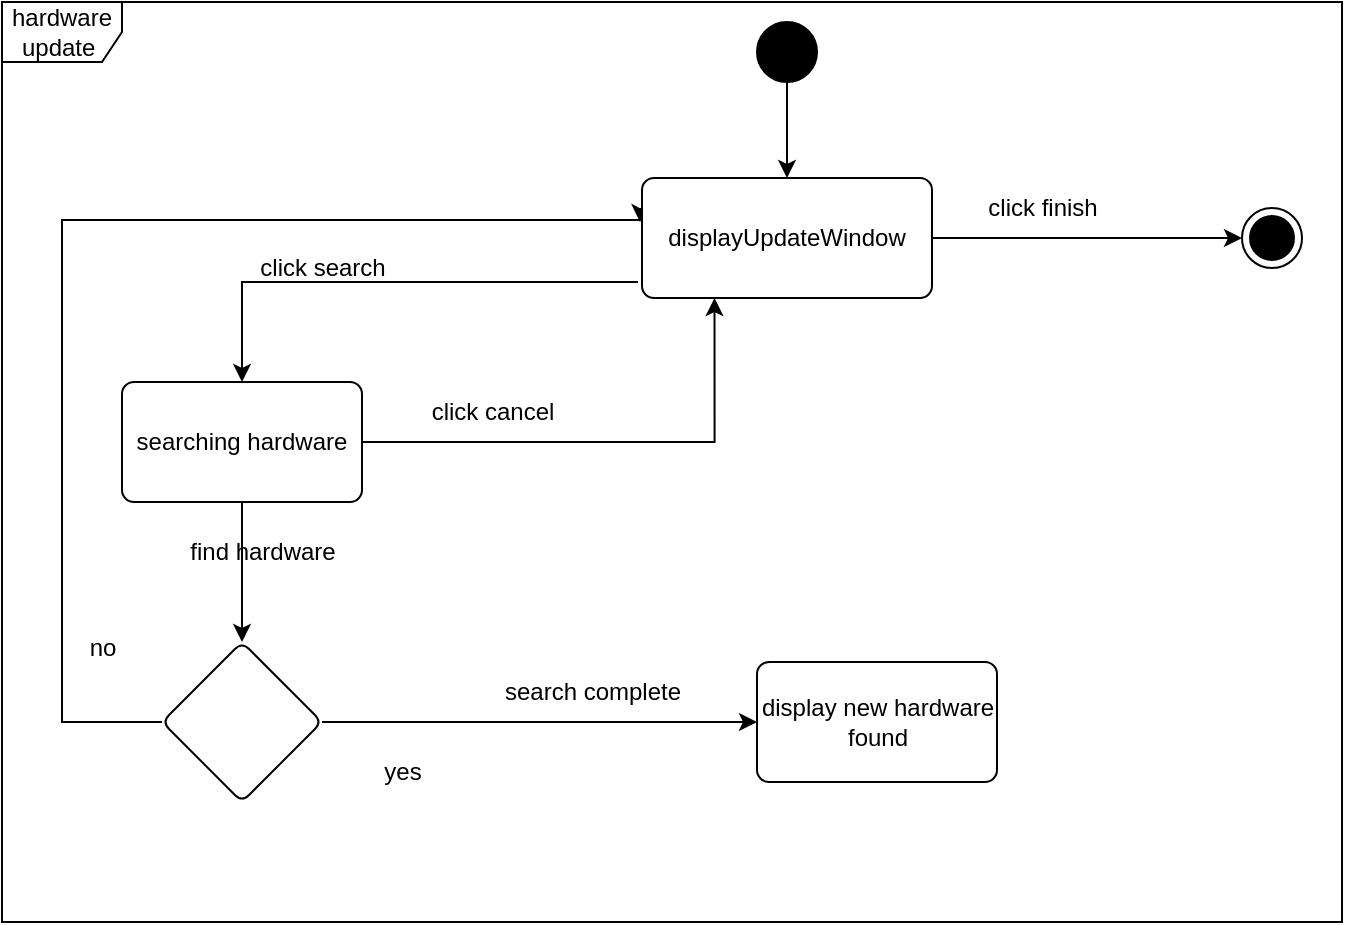 <mxfile version="25.0.2">
  <diagram name="第 1 页" id="b-oQffj_-R5-u1E7umfv">
    <mxGraphModel dx="910" dy="682" grid="1" gridSize="10" guides="1" tooltips="1" connect="1" arrows="1" fold="1" page="1" pageScale="1" pageWidth="827" pageHeight="1169" math="0" shadow="0">
      <root>
        <mxCell id="0" />
        <mxCell id="1" parent="0" />
        <mxCell id="zghJojxTSvdyMBCy6-6A-1" value="hardware update&amp;nbsp;" style="shape=umlFrame;whiteSpace=wrap;html=1;pointerEvents=0;" vertex="1" parent="1">
          <mxGeometry x="110" y="160" width="670" height="460" as="geometry" />
        </mxCell>
        <mxCell id="zghJojxTSvdyMBCy6-6A-16" value="" style="edgeStyle=orthogonalEdgeStyle;rounded=0;orthogonalLoop=1;jettySize=auto;html=1;exitX=-0.014;exitY=0.867;exitDx=0;exitDy=0;exitPerimeter=0;" edge="1" parent="1" source="zghJojxTSvdyMBCy6-6A-24" target="zghJojxTSvdyMBCy6-6A-15">
          <mxGeometry relative="1" as="geometry">
            <mxPoint x="340" y="300" as="sourcePoint" />
            <Array as="points">
              <mxPoint x="230" y="300" />
            </Array>
          </mxGeometry>
        </mxCell>
        <mxCell id="zghJojxTSvdyMBCy6-6A-18" value="" style="edgeStyle=orthogonalEdgeStyle;rounded=0;orthogonalLoop=1;jettySize=auto;html=1;" edge="1" parent="1" source="zghJojxTSvdyMBCy6-6A-15" target="zghJojxTSvdyMBCy6-6A-17">
          <mxGeometry relative="1" as="geometry" />
        </mxCell>
        <mxCell id="zghJojxTSvdyMBCy6-6A-34" style="edgeStyle=orthogonalEdgeStyle;rounded=0;orthogonalLoop=1;jettySize=auto;html=1;exitX=1;exitY=0.5;exitDx=0;exitDy=0;entryX=0.25;entryY=1;entryDx=0;entryDy=0;" edge="1" parent="1" source="zghJojxTSvdyMBCy6-6A-15" target="zghJojxTSvdyMBCy6-6A-24">
          <mxGeometry relative="1" as="geometry" />
        </mxCell>
        <mxCell id="zghJojxTSvdyMBCy6-6A-15" value="searching hardware" style="whiteSpace=wrap;html=1;fontStyle=0;rounded=1;arcSize=10;" vertex="1" parent="1">
          <mxGeometry x="170" y="350" width="120" height="60" as="geometry" />
        </mxCell>
        <mxCell id="zghJojxTSvdyMBCy6-6A-47" style="edgeStyle=orthogonalEdgeStyle;rounded=0;orthogonalLoop=1;jettySize=auto;html=1;entryX=0;entryY=0.5;entryDx=0;entryDy=0;" edge="1" parent="1" source="zghJojxTSvdyMBCy6-6A-17" target="zghJojxTSvdyMBCy6-6A-45">
          <mxGeometry relative="1" as="geometry" />
        </mxCell>
        <mxCell id="zghJojxTSvdyMBCy6-6A-17" value="" style="rhombus;whiteSpace=wrap;html=1;fontStyle=0;rounded=1;arcSize=10;" vertex="1" parent="1">
          <mxGeometry x="190" y="480" width="80" height="80" as="geometry" />
        </mxCell>
        <mxCell id="zghJojxTSvdyMBCy6-6A-20" value="find hardware" style="text;html=1;align=center;verticalAlign=middle;resizable=0;points=[];autosize=1;strokeColor=none;fillColor=none;" vertex="1" parent="1">
          <mxGeometry x="190" y="420" width="100" height="30" as="geometry" />
        </mxCell>
        <mxCell id="zghJojxTSvdyMBCy6-6A-21" style="edgeStyle=orthogonalEdgeStyle;rounded=0;orthogonalLoop=1;jettySize=auto;html=1;exitX=0;exitY=0.5;exitDx=0;exitDy=0;entryX=-0.007;entryY=0.367;entryDx=0;entryDy=0;entryPerimeter=0;" edge="1" parent="1" source="zghJojxTSvdyMBCy6-6A-17" target="zghJojxTSvdyMBCy6-6A-24">
          <mxGeometry relative="1" as="geometry">
            <mxPoint x="339.02" y="268.97" as="targetPoint" />
            <Array as="points">
              <mxPoint x="140" y="520" />
              <mxPoint x="140" y="269" />
            </Array>
          </mxGeometry>
        </mxCell>
        <mxCell id="zghJojxTSvdyMBCy6-6A-22" value="no" style="text;html=1;align=center;verticalAlign=middle;resizable=0;points=[];autosize=1;strokeColor=none;fillColor=none;" vertex="1" parent="1">
          <mxGeometry x="140" y="468" width="40" height="30" as="geometry" />
        </mxCell>
        <mxCell id="zghJojxTSvdyMBCy6-6A-39" value="" style="edgeStyle=orthogonalEdgeStyle;rounded=0;orthogonalLoop=1;jettySize=auto;html=1;entryX=0;entryY=0.5;entryDx=0;entryDy=0;" edge="1" parent="1" source="zghJojxTSvdyMBCy6-6A-24" target="zghJojxTSvdyMBCy6-6A-42">
          <mxGeometry relative="1" as="geometry">
            <mxPoint x="727.5" y="278" as="targetPoint" />
          </mxGeometry>
        </mxCell>
        <mxCell id="zghJojxTSvdyMBCy6-6A-24" value="displayUpdateWindow" style="whiteSpace=wrap;html=1;fontStyle=0;rounded=1;arcSize=10;" vertex="1" parent="1">
          <mxGeometry x="430" y="248" width="145" height="60" as="geometry" />
        </mxCell>
        <mxCell id="zghJojxTSvdyMBCy6-6A-26" value="yes" style="text;html=1;align=center;verticalAlign=middle;resizable=0;points=[];autosize=1;strokeColor=none;fillColor=none;" vertex="1" parent="1">
          <mxGeometry x="290" y="530" width="40" height="30" as="geometry" />
        </mxCell>
        <mxCell id="zghJojxTSvdyMBCy6-6A-28" value="click search" style="text;html=1;align=center;verticalAlign=middle;resizable=0;points=[];autosize=1;strokeColor=none;fillColor=none;" vertex="1" parent="1">
          <mxGeometry x="225" y="278" width="90" height="30" as="geometry" />
        </mxCell>
        <mxCell id="zghJojxTSvdyMBCy6-6A-33" style="edgeStyle=orthogonalEdgeStyle;rounded=0;orthogonalLoop=1;jettySize=auto;html=1;entryX=0.5;entryY=0;entryDx=0;entryDy=0;" edge="1" parent="1" source="zghJojxTSvdyMBCy6-6A-32" target="zghJojxTSvdyMBCy6-6A-24">
          <mxGeometry relative="1" as="geometry" />
        </mxCell>
        <mxCell id="zghJojxTSvdyMBCy6-6A-32" value="" style="ellipse;fillColor=strokeColor;html=1;" vertex="1" parent="1">
          <mxGeometry x="487.5" y="170" width="30" height="30" as="geometry" />
        </mxCell>
        <mxCell id="zghJojxTSvdyMBCy6-6A-35" value="click cancel" style="text;html=1;align=center;verticalAlign=middle;resizable=0;points=[];autosize=1;strokeColor=none;fillColor=none;" vertex="1" parent="1">
          <mxGeometry x="315" y="350" width="80" height="30" as="geometry" />
        </mxCell>
        <mxCell id="zghJojxTSvdyMBCy6-6A-36" value="search complete" style="text;html=1;align=center;verticalAlign=middle;resizable=0;points=[];autosize=1;strokeColor=none;fillColor=none;" vertex="1" parent="1">
          <mxGeometry x="350" y="490" width="110" height="30" as="geometry" />
        </mxCell>
        <mxCell id="zghJojxTSvdyMBCy6-6A-41" value="click finish" style="text;html=1;align=center;verticalAlign=middle;resizable=0;points=[];autosize=1;strokeColor=none;fillColor=none;" vertex="1" parent="1">
          <mxGeometry x="590" y="248" width="80" height="30" as="geometry" />
        </mxCell>
        <mxCell id="zghJojxTSvdyMBCy6-6A-42" value="" style="ellipse;html=1;shape=endState;fillColor=strokeColor;" vertex="1" parent="1">
          <mxGeometry x="730" y="263" width="30" height="30" as="geometry" />
        </mxCell>
        <mxCell id="zghJojxTSvdyMBCy6-6A-45" value="display new hardware found" style="whiteSpace=wrap;html=1;fontStyle=0;rounded=1;arcSize=10;" vertex="1" parent="1">
          <mxGeometry x="487.5" y="490" width="120" height="60" as="geometry" />
        </mxCell>
      </root>
    </mxGraphModel>
  </diagram>
</mxfile>
